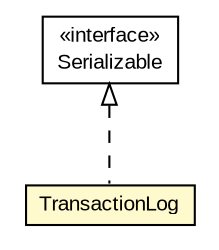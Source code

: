 #!/usr/local/bin/dot
#
# Class diagram 
# Generated by UMLGraph version R5_6-24-gf6e263 (http://www.umlgraph.org/)
#

digraph G {
	edge [fontname="arial",fontsize=10,labelfontname="arial",labelfontsize=10];
	node [fontname="arial",fontsize=10,shape=plaintext];
	nodesep=0.25;
	ranksep=0.5;
	// org.miloss.fgsms.services.interfaces.dataaccessservice.TransactionLog
	c1154335 [label=<<table title="org.miloss.fgsms.services.interfaces.dataaccessservice.TransactionLog" border="0" cellborder="1" cellspacing="0" cellpadding="2" port="p" bgcolor="lemonChiffon" href="./TransactionLog.html">
		<tr><td><table border="0" cellspacing="0" cellpadding="1">
<tr><td align="center" balign="center"> TransactionLog </td></tr>
		</table></td></tr>
		</table>>, URL="./TransactionLog.html", fontname="arial", fontcolor="black", fontsize=10.0];
	//org.miloss.fgsms.services.interfaces.dataaccessservice.TransactionLog implements java.io.Serializable
	c1155246:p -> c1154335:p [dir=back,arrowtail=empty,style=dashed];
	// java.io.Serializable
	c1155246 [label=<<table title="java.io.Serializable" border="0" cellborder="1" cellspacing="0" cellpadding="2" port="p" href="http://java.sun.com/j2se/1.4.2/docs/api/java/io/Serializable.html">
		<tr><td><table border="0" cellspacing="0" cellpadding="1">
<tr><td align="center" balign="center"> &#171;interface&#187; </td></tr>
<tr><td align="center" balign="center"> Serializable </td></tr>
		</table></td></tr>
		</table>>, URL="http://java.sun.com/j2se/1.4.2/docs/api/java/io/Serializable.html", fontname="arial", fontcolor="black", fontsize=10.0];
}

